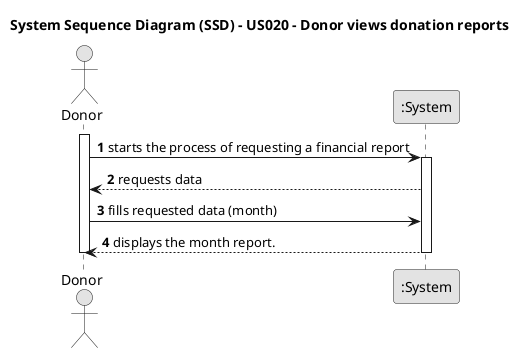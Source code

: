 @startuml
skinparam monochrome true
skinparam packageStyle rectangle
skinparam shadowing false

title System Sequence Diagram (SSD) - US020 - Donor views donation reports

autonumber

actor Donor
participant ":System" as System

activate Donor
    Donor -> System : starts the process of requesting a financial report
    activate System
        System --> Donor : requests data
        Donor -> System : fills requested data (month)
        System --> Donor : displays the month report.
    deactivate System
deactivate Donor


@enduml